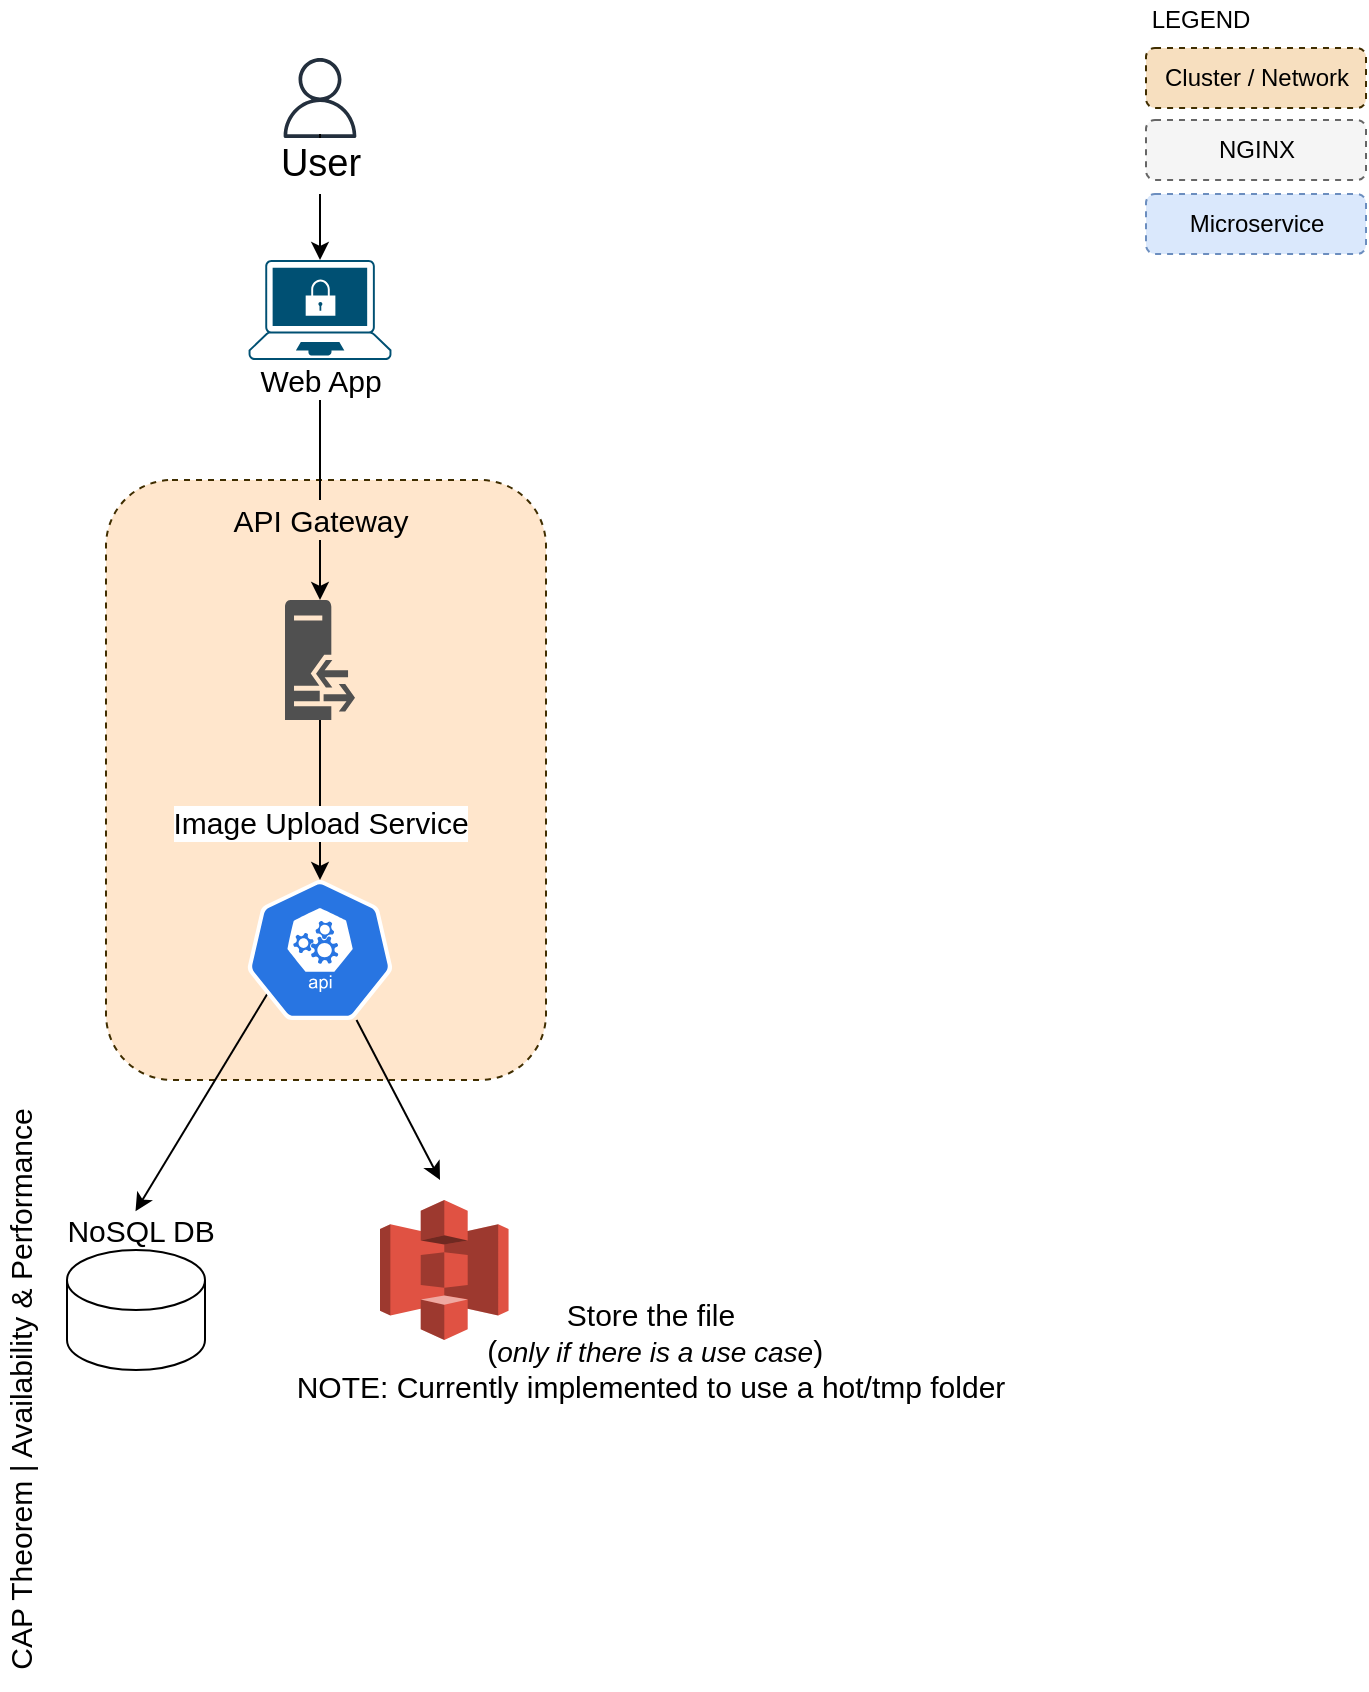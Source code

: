 <mxfile>
    <diagram id="8woyUx8uXtjOUEWL2Fqi" name="Page-1">
        <mxGraphModel dx="1278" dy="885" grid="1" gridSize="10" guides="1" tooltips="1" connect="1" arrows="1" fold="1" page="1" pageScale="1" pageWidth="850" pageHeight="1100" math="0" shadow="0">
            <root>
                <mxCell id="0"/>
                <mxCell id="1" parent="0"/>
                <mxCell id="2" value="" style="rounded=1;whiteSpace=wrap;html=1;dashed=1;strokeColor=#6c8ebf;fillColor=#dae8fc;" vertex="1" parent="1">
                    <mxGeometry x="703" y="127" width="110" height="30" as="geometry"/>
                </mxCell>
                <mxCell id="3" value="" style="rounded=1;whiteSpace=wrap;html=1;fillColor=#ffe6cc;strokeColor=#402E00;dashed=1;" vertex="1" parent="1">
                    <mxGeometry x="183" y="270" width="220" height="300" as="geometry"/>
                </mxCell>
                <mxCell id="4" value="" style="rounded=1;whiteSpace=wrap;html=1;dashed=1;strokeColor=#402E00;fillColor=#F7DFBF;" vertex="1" parent="1">
                    <mxGeometry x="703" y="54" width="110" height="30" as="geometry"/>
                </mxCell>
                <mxCell id="5" value="LEGEND" style="text;html=1;resizable=0;autosize=1;align=center;verticalAlign=middle;points=[];fillColor=none;strokeColor=none;rounded=0;dashed=1;" vertex="1" parent="1">
                    <mxGeometry x="700" y="30" width="60" height="20" as="geometry"/>
                </mxCell>
                <mxCell id="6" value="" style="rounded=1;whiteSpace=wrap;html=1;dashed=1;strokeColor=#666666;fillColor=#f5f5f5;fontColor=#333333;" vertex="1" parent="1">
                    <mxGeometry x="703" y="90" width="110" height="30" as="geometry"/>
                </mxCell>
                <mxCell id="7" value="Microservice" style="text;html=1;resizable=0;autosize=1;align=center;verticalAlign=middle;points=[];fillColor=none;strokeColor=none;rounded=0;dashed=1;" vertex="1" parent="1">
                    <mxGeometry x="718" y="132" width="80" height="20" as="geometry"/>
                </mxCell>
                <mxCell id="8" value="Cluster / Network" style="text;html=1;resizable=0;autosize=1;align=center;verticalAlign=middle;points=[];fillColor=none;strokeColor=none;rounded=0;dashed=1;" vertex="1" parent="1">
                    <mxGeometry x="703" y="59" width="110" height="20" as="geometry"/>
                </mxCell>
                <mxCell id="9" value="NGINX" style="text;html=1;resizable=0;autosize=1;align=center;verticalAlign=middle;points=[];fillColor=none;strokeColor=none;rounded=0;dashed=1;" vertex="1" parent="1">
                    <mxGeometry x="733" y="95" width="50" height="20" as="geometry"/>
                </mxCell>
                <mxCell id="10" style="edgeStyle=none;html=1;entryX=0.5;entryY=0;entryDx=0;entryDy=0;entryPerimeter=0;" edge="1" parent="1" source="12" target="23">
                    <mxGeometry relative="1" as="geometry">
                        <mxPoint x="290" y="450" as="targetPoint"/>
                    </mxGeometry>
                </mxCell>
                <mxCell id="11" value="Image Upload Service" style="edgeLabel;html=1;align=center;verticalAlign=middle;resizable=0;points=[];fontSize=15;" vertex="1" connectable="0" parent="10">
                    <mxGeometry x="0.16" y="-3" relative="1" as="geometry">
                        <mxPoint x="3" y="4" as="offset"/>
                    </mxGeometry>
                </mxCell>
                <mxCell id="12" value="" style="sketch=0;pointerEvents=1;shadow=0;dashed=0;html=1;strokeColor=none;fillColor=#505050;labelPosition=center;verticalLabelPosition=bottom;verticalAlign=top;outlineConnect=0;align=center;shape=mxgraph.office.servers.reverse_proxy;" vertex="1" parent="1">
                    <mxGeometry x="272.5" y="330" width="35" height="60" as="geometry"/>
                </mxCell>
                <mxCell id="13" style="edgeStyle=none;html=1;exitX=0.5;exitY=1;exitDx=0;exitDy=0;exitPerimeter=0;startArrow=none;" edge="1" parent="1" source="17" target="12">
                    <mxGeometry relative="1" as="geometry"/>
                </mxCell>
                <mxCell id="14" value="" style="points=[[0.13,0.02,0],[0.5,0,0],[0.87,0.02,0],[0.885,0.4,0],[0.985,0.985,0],[0.5,1,0],[0.015,0.985,0],[0.115,0.4,0]];verticalLabelPosition=bottom;sketch=0;html=1;verticalAlign=top;aspect=fixed;align=center;pointerEvents=1;shape=mxgraph.cisco19.secure_endpoints;fillColor=#005073;strokeColor=none;dashed=1;" vertex="1" parent="1">
                    <mxGeometry x="254.29" y="160" width="71.43" height="50" as="geometry"/>
                </mxCell>
                <mxCell id="15" style="edgeStyle=none;html=1;entryX=0.5;entryY=0;entryDx=0;entryDy=0;entryPerimeter=0;startArrow=none;" edge="1" parent="1" source="28" target="14">
                    <mxGeometry relative="1" as="geometry"/>
                </mxCell>
                <mxCell id="16" value="" style="sketch=0;outlineConnect=0;fontColor=#232F3E;gradientColor=none;fillColor=#232F3D;strokeColor=none;dashed=0;verticalLabelPosition=bottom;verticalAlign=top;align=center;html=1;fontSize=12;fontStyle=0;aspect=fixed;pointerEvents=1;shape=mxgraph.aws4.user;" vertex="1" parent="1">
                    <mxGeometry x="270" y="59" width="40" height="40" as="geometry"/>
                </mxCell>
                <mxCell id="17" value="API Gateway" style="text;html=1;resizable=0;autosize=1;align=center;verticalAlign=middle;points=[];fillColor=none;strokeColor=none;rounded=0;dashed=1;strokeWidth=0;fontSize=15;" vertex="1" parent="1">
                    <mxGeometry x="240" y="280" width="100" height="20" as="geometry"/>
                </mxCell>
                <mxCell id="18" value="" style="edgeStyle=none;html=1;exitX=0.5;exitY=1;exitDx=0;exitDy=0;exitPerimeter=0;endArrow=none;startArrow=none;" edge="1" parent="1" source="26" target="17">
                    <mxGeometry relative="1" as="geometry">
                        <mxPoint x="261.215" y="230" as="sourcePoint"/>
                        <mxPoint x="274.475" y="314" as="targetPoint"/>
                    </mxGeometry>
                </mxCell>
                <mxCell id="19" value="NoSQL DB" style="text;html=1;resizable=0;autosize=1;align=center;verticalAlign=middle;points=[];fillColor=none;strokeColor=none;rounded=0;dashed=1;strokeWidth=0;fontSize=15;" vertex="1" parent="1">
                    <mxGeometry x="155.0" y="635" width="90" height="20" as="geometry"/>
                </mxCell>
                <mxCell id="20" value="" style="endArrow=classic;html=1;fontSize=19;entryX=0.475;entryY=0.033;entryDx=0;entryDy=0;entryPerimeter=0;" edge="1" parent="1" target="19">
                    <mxGeometry width="50" height="50" relative="1" as="geometry">
                        <mxPoint x="280" y="500" as="sourcePoint"/>
                        <mxPoint x="340" y="609" as="targetPoint"/>
                    </mxGeometry>
                </mxCell>
                <mxCell id="21" value="" style="shape=cylinder3;whiteSpace=wrap;html=1;boundedLbl=1;backgroundOutline=1;size=15;" vertex="1" parent="1">
                    <mxGeometry x="163.5" y="655" width="69" height="60" as="geometry"/>
                </mxCell>
                <mxCell id="22" style="edgeStyle=none;html=1;fontSize=15;" edge="1" parent="1" source="23">
                    <mxGeometry relative="1" as="geometry">
                        <mxPoint x="350" y="620" as="targetPoint"/>
                    </mxGeometry>
                </mxCell>
                <mxCell id="23" value="" style="sketch=0;html=1;dashed=0;whitespace=wrap;fillColor=#2875E2;strokeColor=#ffffff;points=[[0.005,0.63,0],[0.1,0.2,0],[0.9,0.2,0],[0.5,0,0],[0.995,0.63,0],[0.72,0.99,0],[0.5,1,0],[0.28,0.99,0]];shape=mxgraph.kubernetes.icon;prIcon=api" vertex="1" parent="1">
                    <mxGeometry x="250" y="470" width="80" height="70" as="geometry"/>
                </mxCell>
                <mxCell id="24" value="CAP Theorem | Availability &amp;amp; Performance" style="text;html=1;resizable=0;autosize=1;align=center;verticalAlign=middle;points=[];fillColor=none;strokeColor=none;rounded=0;fontSize=15;rotation=-90;" vertex="1" parent="1">
                    <mxGeometry x="-10" y="715" width="300" height="20" as="geometry"/>
                </mxCell>
                <mxCell id="25" value="Store the file&lt;br&gt;&amp;nbsp;(&lt;i&gt;&lt;font style=&quot;font-size: 14px&quot;&gt;only if there is a use case&lt;/font&gt;&lt;/i&gt;)&lt;br&gt;NOTE: Currently implemented to use a hot/tmp folder" style="text;html=1;resizable=0;autosize=1;align=center;verticalAlign=middle;points=[];fillColor=none;strokeColor=none;rounded=0;fontSize=15;" vertex="1" parent="1">
                    <mxGeometry x="270" y="675" width="370" height="60" as="geometry"/>
                </mxCell>
                <mxCell id="26" value="Web App" style="text;html=1;resizable=0;autosize=1;align=center;verticalAlign=middle;points=[];fillColor=none;strokeColor=none;rounded=0;dashed=1;strokeWidth=0;fontSize=15;" vertex="1" parent="1">
                    <mxGeometry x="250" y="210" width="80" height="20" as="geometry"/>
                </mxCell>
                <mxCell id="27" value="" style="edgeStyle=none;html=1;exitX=0.5;exitY=1;exitDx=0;exitDy=0;exitPerimeter=0;endArrow=none;" edge="1" parent="1" source="14" target="26">
                    <mxGeometry relative="1" as="geometry">
                        <mxPoint x="290.005" y="210" as="sourcePoint"/>
                        <mxPoint x="290.001" y="280" as="targetPoint"/>
                    </mxGeometry>
                </mxCell>
                <mxCell id="28" value="User" style="text;html=1;resizable=0;autosize=1;align=center;verticalAlign=middle;points=[];fillColor=none;strokeColor=none;rounded=0;dashed=1;strokeWidth=0;fontSize=19;" vertex="1" parent="1">
                    <mxGeometry x="260" y="97" width="60" height="30" as="geometry"/>
                </mxCell>
                <mxCell id="29" value="" style="edgeStyle=none;html=1;entryX=0.5;entryY=0;entryDx=0;entryDy=0;entryPerimeter=0;endArrow=none;" edge="1" parent="1" source="16" target="28">
                    <mxGeometry relative="1" as="geometry">
                        <mxPoint x="290.002" y="120" as="sourcePoint"/>
                        <mxPoint x="290.005" y="160" as="targetPoint"/>
                    </mxGeometry>
                </mxCell>
                <mxCell id="30" value="" style="outlineConnect=0;dashed=0;verticalLabelPosition=bottom;verticalAlign=top;align=center;html=1;shape=mxgraph.aws3.s3;fillColor=#E05243;gradientColor=none;" vertex="1" parent="1">
                    <mxGeometry x="320" y="630" width="64.28" height="70" as="geometry"/>
                </mxCell>
            </root>
        </mxGraphModel>
    </diagram>
</mxfile>
